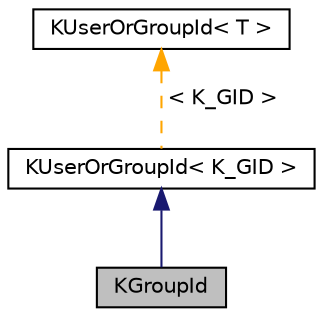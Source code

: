 digraph "KGroupId"
{
  edge [fontname="Helvetica",fontsize="10",labelfontname="Helvetica",labelfontsize="10"];
  node [fontname="Helvetica",fontsize="10",shape=record];
  Node0 [label="KGroupId",height=0.2,width=0.4,color="black", fillcolor="grey75", style="filled", fontcolor="black"];
  Node1 -> Node0 [dir="back",color="midnightblue",fontsize="10",style="solid",fontname="Helvetica"];
  Node1 [label="KUserOrGroupId\< K_GID \>",height=0.2,width=0.4,color="black", fillcolor="white", style="filled",URL="$structKUserOrGroupId.html"];
  Node2 -> Node1 [dir="back",color="orange",fontsize="10",style="dashed",label=" \< K_GID \>" ,fontname="Helvetica"];
  Node2 [label="KUserOrGroupId\< T \>",height=0.2,width=0.4,color="black", fillcolor="white", style="filled",URL="$structKUserOrGroupId.html",tooltip="A platform independent user or group ID. "];
}
